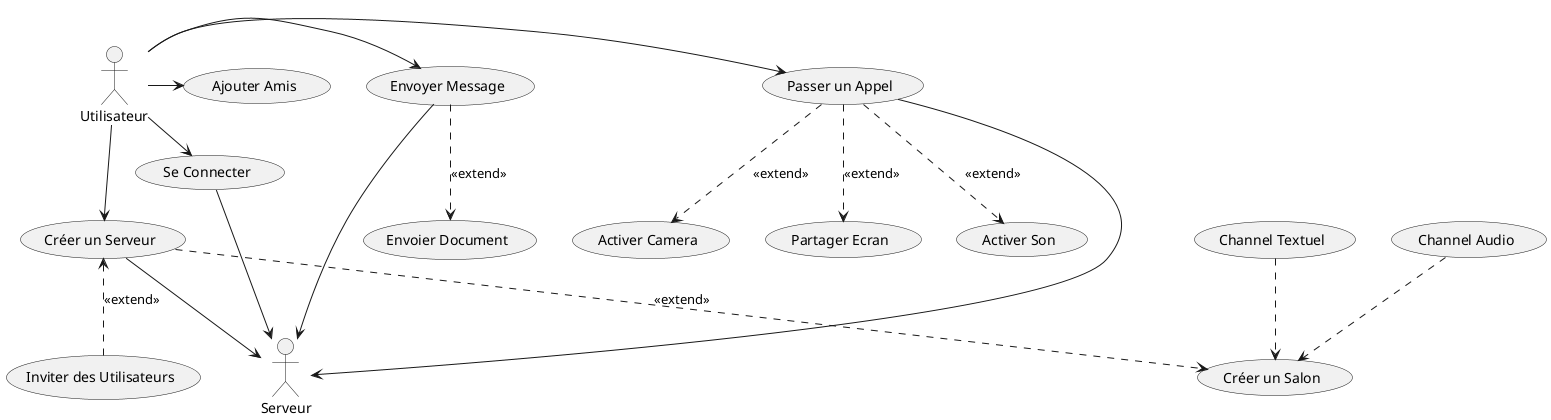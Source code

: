 @startuml

actor Utilisateur
actor Serveur

usecase em as (Envoyer Message)
    usecase ed as (Envoier Document)

usecase aa as (Ajouter Amis)

usecase pa as (Passer un Appel)
    usecase as as (Activer Son)
    usecase ac as (Activer Camera)
    usecase pe as (Partager Ecran)

usecase sc as (Se Connecter)

usecase cs as (Créer un Serveur)
    usecase css as (Créer un Salon)
        usecase ca as (Channel Audio)
        usecase ct as (Channel Textuel)
    usecase ia as (Inviter des Utilisateurs)


Utilisateur -> em
em ..> ed : <<extend>>

Utilisateur-> aa

Utilisateur -> pa
pa ..> ac : <<extend>>
pa ..> as : <<extend>>
pa ..> pe : <<extend>>

Utilisateur -> sc

Utilisateur --> cs
cs ..> css: <<extend>>
cs <.. ia: <<extend>>

ca ..> css
ct ..> css

cs --> Serveur
sc --> Serveur
pa --> Serveur
em --> Serveur


@enduml
